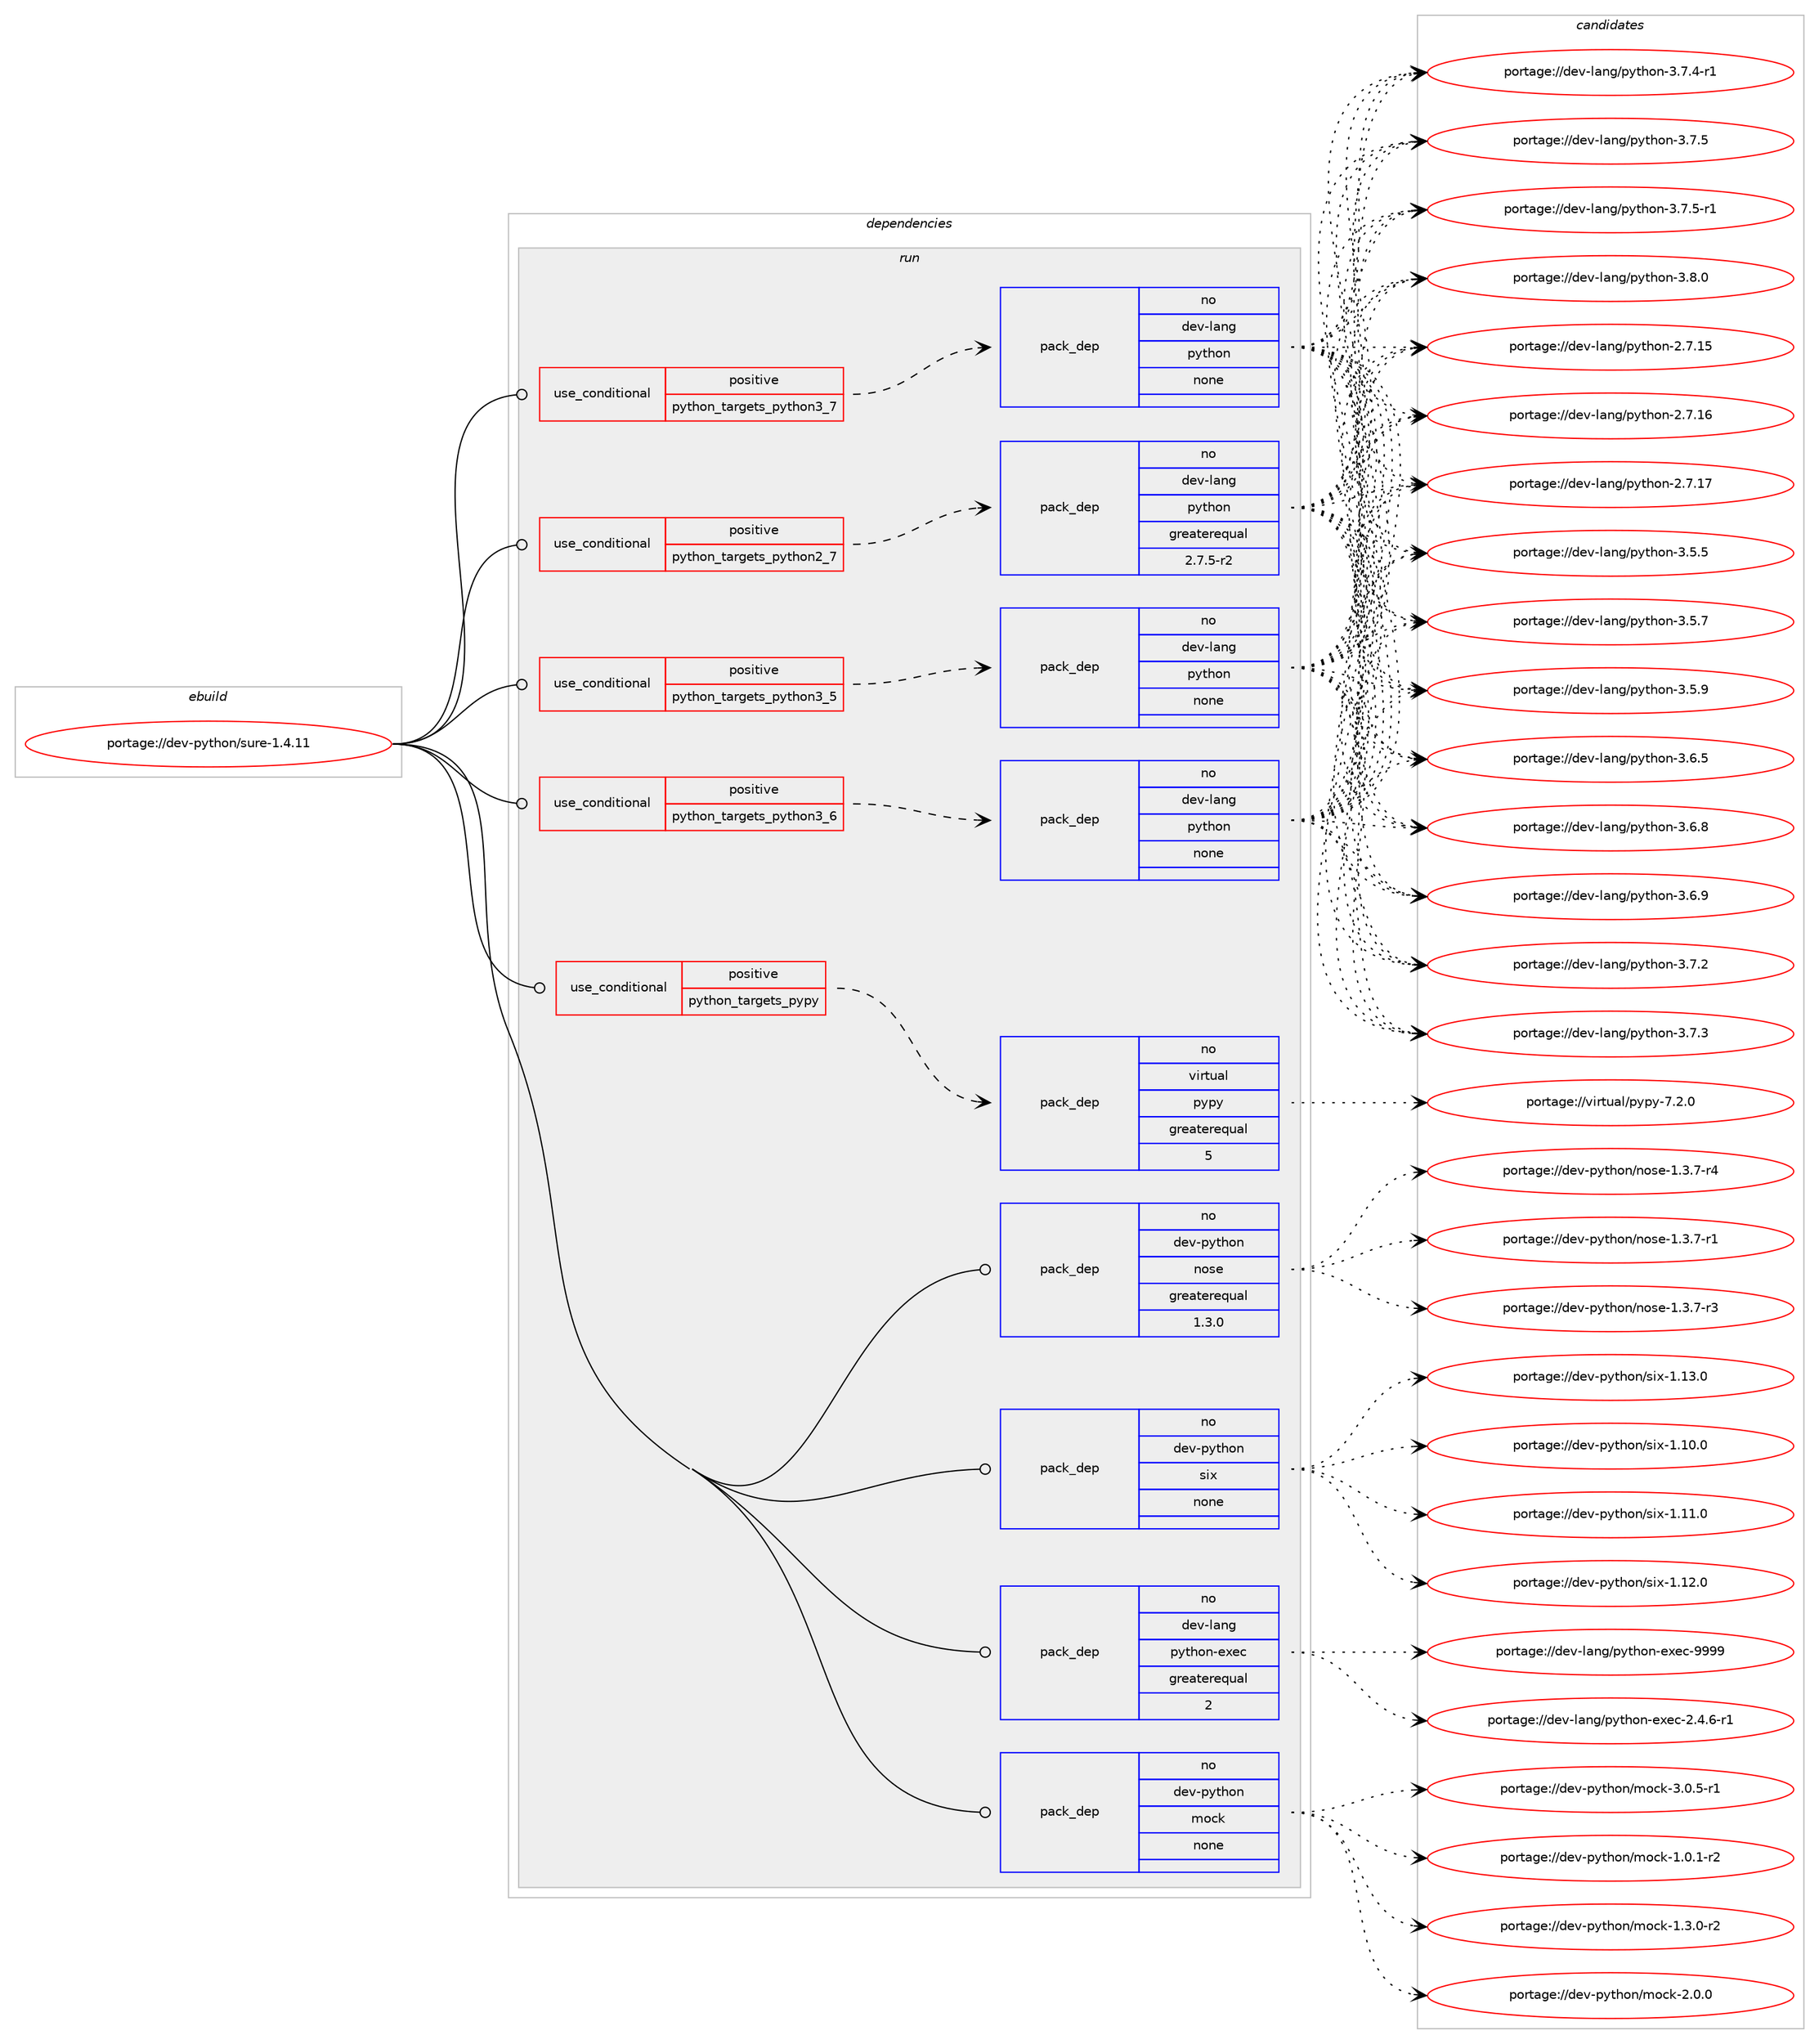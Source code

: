 digraph prolog {

# *************
# Graph options
# *************

newrank=true;
concentrate=true;
compound=true;
graph [rankdir=LR,fontname=Helvetica,fontsize=10,ranksep=1.5];#, ranksep=2.5, nodesep=0.2];
edge  [arrowhead=vee];
node  [fontname=Helvetica,fontsize=10];

# **********
# The ebuild
# **********

subgraph cluster_leftcol {
color=gray;
rank=same;
label=<<i>ebuild</i>>;
id [label="portage://dev-python/sure-1.4.11", color=red, width=4, href="../dev-python/sure-1.4.11.svg"];
}

# ****************
# The dependencies
# ****************

subgraph cluster_midcol {
color=gray;
label=<<i>dependencies</i>>;
subgraph cluster_compile {
fillcolor="#eeeeee";
style=filled;
label=<<i>compile</i>>;
}
subgraph cluster_compileandrun {
fillcolor="#eeeeee";
style=filled;
label=<<i>compile and run</i>>;
}
subgraph cluster_run {
fillcolor="#eeeeee";
style=filled;
label=<<i>run</i>>;
subgraph cond39402 {
dependency174664 [label=<<TABLE BORDER="0" CELLBORDER="1" CELLSPACING="0" CELLPADDING="4"><TR><TD ROWSPAN="3" CELLPADDING="10">use_conditional</TD></TR><TR><TD>positive</TD></TR><TR><TD>python_targets_pypy</TD></TR></TABLE>>, shape=none, color=red];
subgraph pack131858 {
dependency174665 [label=<<TABLE BORDER="0" CELLBORDER="1" CELLSPACING="0" CELLPADDING="4" WIDTH="220"><TR><TD ROWSPAN="6" CELLPADDING="30">pack_dep</TD></TR><TR><TD WIDTH="110">no</TD></TR><TR><TD>virtual</TD></TR><TR><TD>pypy</TD></TR><TR><TD>greaterequal</TD></TR><TR><TD>5</TD></TR></TABLE>>, shape=none, color=blue];
}
dependency174664:e -> dependency174665:w [weight=20,style="dashed",arrowhead="vee"];
}
id:e -> dependency174664:w [weight=20,style="solid",arrowhead="odot"];
subgraph cond39403 {
dependency174666 [label=<<TABLE BORDER="0" CELLBORDER="1" CELLSPACING="0" CELLPADDING="4"><TR><TD ROWSPAN="3" CELLPADDING="10">use_conditional</TD></TR><TR><TD>positive</TD></TR><TR><TD>python_targets_python2_7</TD></TR></TABLE>>, shape=none, color=red];
subgraph pack131859 {
dependency174667 [label=<<TABLE BORDER="0" CELLBORDER="1" CELLSPACING="0" CELLPADDING="4" WIDTH="220"><TR><TD ROWSPAN="6" CELLPADDING="30">pack_dep</TD></TR><TR><TD WIDTH="110">no</TD></TR><TR><TD>dev-lang</TD></TR><TR><TD>python</TD></TR><TR><TD>greaterequal</TD></TR><TR><TD>2.7.5-r2</TD></TR></TABLE>>, shape=none, color=blue];
}
dependency174666:e -> dependency174667:w [weight=20,style="dashed",arrowhead="vee"];
}
id:e -> dependency174666:w [weight=20,style="solid",arrowhead="odot"];
subgraph cond39404 {
dependency174668 [label=<<TABLE BORDER="0" CELLBORDER="1" CELLSPACING="0" CELLPADDING="4"><TR><TD ROWSPAN="3" CELLPADDING="10">use_conditional</TD></TR><TR><TD>positive</TD></TR><TR><TD>python_targets_python3_5</TD></TR></TABLE>>, shape=none, color=red];
subgraph pack131860 {
dependency174669 [label=<<TABLE BORDER="0" CELLBORDER="1" CELLSPACING="0" CELLPADDING="4" WIDTH="220"><TR><TD ROWSPAN="6" CELLPADDING="30">pack_dep</TD></TR><TR><TD WIDTH="110">no</TD></TR><TR><TD>dev-lang</TD></TR><TR><TD>python</TD></TR><TR><TD>none</TD></TR><TR><TD></TD></TR></TABLE>>, shape=none, color=blue];
}
dependency174668:e -> dependency174669:w [weight=20,style="dashed",arrowhead="vee"];
}
id:e -> dependency174668:w [weight=20,style="solid",arrowhead="odot"];
subgraph cond39405 {
dependency174670 [label=<<TABLE BORDER="0" CELLBORDER="1" CELLSPACING="0" CELLPADDING="4"><TR><TD ROWSPAN="3" CELLPADDING="10">use_conditional</TD></TR><TR><TD>positive</TD></TR><TR><TD>python_targets_python3_6</TD></TR></TABLE>>, shape=none, color=red];
subgraph pack131861 {
dependency174671 [label=<<TABLE BORDER="0" CELLBORDER="1" CELLSPACING="0" CELLPADDING="4" WIDTH="220"><TR><TD ROWSPAN="6" CELLPADDING="30">pack_dep</TD></TR><TR><TD WIDTH="110">no</TD></TR><TR><TD>dev-lang</TD></TR><TR><TD>python</TD></TR><TR><TD>none</TD></TR><TR><TD></TD></TR></TABLE>>, shape=none, color=blue];
}
dependency174670:e -> dependency174671:w [weight=20,style="dashed",arrowhead="vee"];
}
id:e -> dependency174670:w [weight=20,style="solid",arrowhead="odot"];
subgraph cond39406 {
dependency174672 [label=<<TABLE BORDER="0" CELLBORDER="1" CELLSPACING="0" CELLPADDING="4"><TR><TD ROWSPAN="3" CELLPADDING="10">use_conditional</TD></TR><TR><TD>positive</TD></TR><TR><TD>python_targets_python3_7</TD></TR></TABLE>>, shape=none, color=red];
subgraph pack131862 {
dependency174673 [label=<<TABLE BORDER="0" CELLBORDER="1" CELLSPACING="0" CELLPADDING="4" WIDTH="220"><TR><TD ROWSPAN="6" CELLPADDING="30">pack_dep</TD></TR><TR><TD WIDTH="110">no</TD></TR><TR><TD>dev-lang</TD></TR><TR><TD>python</TD></TR><TR><TD>none</TD></TR><TR><TD></TD></TR></TABLE>>, shape=none, color=blue];
}
dependency174672:e -> dependency174673:w [weight=20,style="dashed",arrowhead="vee"];
}
id:e -> dependency174672:w [weight=20,style="solid",arrowhead="odot"];
subgraph pack131863 {
dependency174674 [label=<<TABLE BORDER="0" CELLBORDER="1" CELLSPACING="0" CELLPADDING="4" WIDTH="220"><TR><TD ROWSPAN="6" CELLPADDING="30">pack_dep</TD></TR><TR><TD WIDTH="110">no</TD></TR><TR><TD>dev-lang</TD></TR><TR><TD>python-exec</TD></TR><TR><TD>greaterequal</TD></TR><TR><TD>2</TD></TR></TABLE>>, shape=none, color=blue];
}
id:e -> dependency174674:w [weight=20,style="solid",arrowhead="odot"];
subgraph pack131864 {
dependency174675 [label=<<TABLE BORDER="0" CELLBORDER="1" CELLSPACING="0" CELLPADDING="4" WIDTH="220"><TR><TD ROWSPAN="6" CELLPADDING="30">pack_dep</TD></TR><TR><TD WIDTH="110">no</TD></TR><TR><TD>dev-python</TD></TR><TR><TD>mock</TD></TR><TR><TD>none</TD></TR><TR><TD></TD></TR></TABLE>>, shape=none, color=blue];
}
id:e -> dependency174675:w [weight=20,style="solid",arrowhead="odot"];
subgraph pack131865 {
dependency174676 [label=<<TABLE BORDER="0" CELLBORDER="1" CELLSPACING="0" CELLPADDING="4" WIDTH="220"><TR><TD ROWSPAN="6" CELLPADDING="30">pack_dep</TD></TR><TR><TD WIDTH="110">no</TD></TR><TR><TD>dev-python</TD></TR><TR><TD>nose</TD></TR><TR><TD>greaterequal</TD></TR><TR><TD>1.3.0</TD></TR></TABLE>>, shape=none, color=blue];
}
id:e -> dependency174676:w [weight=20,style="solid",arrowhead="odot"];
subgraph pack131866 {
dependency174677 [label=<<TABLE BORDER="0" CELLBORDER="1" CELLSPACING="0" CELLPADDING="4" WIDTH="220"><TR><TD ROWSPAN="6" CELLPADDING="30">pack_dep</TD></TR><TR><TD WIDTH="110">no</TD></TR><TR><TD>dev-python</TD></TR><TR><TD>six</TD></TR><TR><TD>none</TD></TR><TR><TD></TD></TR></TABLE>>, shape=none, color=blue];
}
id:e -> dependency174677:w [weight=20,style="solid",arrowhead="odot"];
}
}

# **************
# The candidates
# **************

subgraph cluster_choices {
rank=same;
color=gray;
label=<<i>candidates</i>>;

subgraph choice131858 {
color=black;
nodesep=1;
choiceportage1181051141161179710847112121112121455546504648 [label="portage://virtual/pypy-7.2.0", color=red, width=4,href="../virtual/pypy-7.2.0.svg"];
dependency174665:e -> choiceportage1181051141161179710847112121112121455546504648:w [style=dotted,weight="100"];
}
subgraph choice131859 {
color=black;
nodesep=1;
choiceportage10010111845108971101034711212111610411111045504655464953 [label="portage://dev-lang/python-2.7.15", color=red, width=4,href="../dev-lang/python-2.7.15.svg"];
choiceportage10010111845108971101034711212111610411111045504655464954 [label="portage://dev-lang/python-2.7.16", color=red, width=4,href="../dev-lang/python-2.7.16.svg"];
choiceportage10010111845108971101034711212111610411111045504655464955 [label="portage://dev-lang/python-2.7.17", color=red, width=4,href="../dev-lang/python-2.7.17.svg"];
choiceportage100101118451089711010347112121116104111110455146534653 [label="portage://dev-lang/python-3.5.5", color=red, width=4,href="../dev-lang/python-3.5.5.svg"];
choiceportage100101118451089711010347112121116104111110455146534655 [label="portage://dev-lang/python-3.5.7", color=red, width=4,href="../dev-lang/python-3.5.7.svg"];
choiceportage100101118451089711010347112121116104111110455146534657 [label="portage://dev-lang/python-3.5.9", color=red, width=4,href="../dev-lang/python-3.5.9.svg"];
choiceportage100101118451089711010347112121116104111110455146544653 [label="portage://dev-lang/python-3.6.5", color=red, width=4,href="../dev-lang/python-3.6.5.svg"];
choiceportage100101118451089711010347112121116104111110455146544656 [label="portage://dev-lang/python-3.6.8", color=red, width=4,href="../dev-lang/python-3.6.8.svg"];
choiceportage100101118451089711010347112121116104111110455146544657 [label="portage://dev-lang/python-3.6.9", color=red, width=4,href="../dev-lang/python-3.6.9.svg"];
choiceportage100101118451089711010347112121116104111110455146554650 [label="portage://dev-lang/python-3.7.2", color=red, width=4,href="../dev-lang/python-3.7.2.svg"];
choiceportage100101118451089711010347112121116104111110455146554651 [label="portage://dev-lang/python-3.7.3", color=red, width=4,href="../dev-lang/python-3.7.3.svg"];
choiceportage1001011184510897110103471121211161041111104551465546524511449 [label="portage://dev-lang/python-3.7.4-r1", color=red, width=4,href="../dev-lang/python-3.7.4-r1.svg"];
choiceportage100101118451089711010347112121116104111110455146554653 [label="portage://dev-lang/python-3.7.5", color=red, width=4,href="../dev-lang/python-3.7.5.svg"];
choiceportage1001011184510897110103471121211161041111104551465546534511449 [label="portage://dev-lang/python-3.7.5-r1", color=red, width=4,href="../dev-lang/python-3.7.5-r1.svg"];
choiceportage100101118451089711010347112121116104111110455146564648 [label="portage://dev-lang/python-3.8.0", color=red, width=4,href="../dev-lang/python-3.8.0.svg"];
dependency174667:e -> choiceportage10010111845108971101034711212111610411111045504655464953:w [style=dotted,weight="100"];
dependency174667:e -> choiceportage10010111845108971101034711212111610411111045504655464954:w [style=dotted,weight="100"];
dependency174667:e -> choiceportage10010111845108971101034711212111610411111045504655464955:w [style=dotted,weight="100"];
dependency174667:e -> choiceportage100101118451089711010347112121116104111110455146534653:w [style=dotted,weight="100"];
dependency174667:e -> choiceportage100101118451089711010347112121116104111110455146534655:w [style=dotted,weight="100"];
dependency174667:e -> choiceportage100101118451089711010347112121116104111110455146534657:w [style=dotted,weight="100"];
dependency174667:e -> choiceportage100101118451089711010347112121116104111110455146544653:w [style=dotted,weight="100"];
dependency174667:e -> choiceportage100101118451089711010347112121116104111110455146544656:w [style=dotted,weight="100"];
dependency174667:e -> choiceportage100101118451089711010347112121116104111110455146544657:w [style=dotted,weight="100"];
dependency174667:e -> choiceportage100101118451089711010347112121116104111110455146554650:w [style=dotted,weight="100"];
dependency174667:e -> choiceportage100101118451089711010347112121116104111110455146554651:w [style=dotted,weight="100"];
dependency174667:e -> choiceportage1001011184510897110103471121211161041111104551465546524511449:w [style=dotted,weight="100"];
dependency174667:e -> choiceportage100101118451089711010347112121116104111110455146554653:w [style=dotted,weight="100"];
dependency174667:e -> choiceportage1001011184510897110103471121211161041111104551465546534511449:w [style=dotted,weight="100"];
dependency174667:e -> choiceportage100101118451089711010347112121116104111110455146564648:w [style=dotted,weight="100"];
}
subgraph choice131860 {
color=black;
nodesep=1;
choiceportage10010111845108971101034711212111610411111045504655464953 [label="portage://dev-lang/python-2.7.15", color=red, width=4,href="../dev-lang/python-2.7.15.svg"];
choiceportage10010111845108971101034711212111610411111045504655464954 [label="portage://dev-lang/python-2.7.16", color=red, width=4,href="../dev-lang/python-2.7.16.svg"];
choiceportage10010111845108971101034711212111610411111045504655464955 [label="portage://dev-lang/python-2.7.17", color=red, width=4,href="../dev-lang/python-2.7.17.svg"];
choiceportage100101118451089711010347112121116104111110455146534653 [label="portage://dev-lang/python-3.5.5", color=red, width=4,href="../dev-lang/python-3.5.5.svg"];
choiceportage100101118451089711010347112121116104111110455146534655 [label="portage://dev-lang/python-3.5.7", color=red, width=4,href="../dev-lang/python-3.5.7.svg"];
choiceportage100101118451089711010347112121116104111110455146534657 [label="portage://dev-lang/python-3.5.9", color=red, width=4,href="../dev-lang/python-3.5.9.svg"];
choiceportage100101118451089711010347112121116104111110455146544653 [label="portage://dev-lang/python-3.6.5", color=red, width=4,href="../dev-lang/python-3.6.5.svg"];
choiceportage100101118451089711010347112121116104111110455146544656 [label="portage://dev-lang/python-3.6.8", color=red, width=4,href="../dev-lang/python-3.6.8.svg"];
choiceportage100101118451089711010347112121116104111110455146544657 [label="portage://dev-lang/python-3.6.9", color=red, width=4,href="../dev-lang/python-3.6.9.svg"];
choiceportage100101118451089711010347112121116104111110455146554650 [label="portage://dev-lang/python-3.7.2", color=red, width=4,href="../dev-lang/python-3.7.2.svg"];
choiceportage100101118451089711010347112121116104111110455146554651 [label="portage://dev-lang/python-3.7.3", color=red, width=4,href="../dev-lang/python-3.7.3.svg"];
choiceportage1001011184510897110103471121211161041111104551465546524511449 [label="portage://dev-lang/python-3.7.4-r1", color=red, width=4,href="../dev-lang/python-3.7.4-r1.svg"];
choiceportage100101118451089711010347112121116104111110455146554653 [label="portage://dev-lang/python-3.7.5", color=red, width=4,href="../dev-lang/python-3.7.5.svg"];
choiceportage1001011184510897110103471121211161041111104551465546534511449 [label="portage://dev-lang/python-3.7.5-r1", color=red, width=4,href="../dev-lang/python-3.7.5-r1.svg"];
choiceportage100101118451089711010347112121116104111110455146564648 [label="portage://dev-lang/python-3.8.0", color=red, width=4,href="../dev-lang/python-3.8.0.svg"];
dependency174669:e -> choiceportage10010111845108971101034711212111610411111045504655464953:w [style=dotted,weight="100"];
dependency174669:e -> choiceportage10010111845108971101034711212111610411111045504655464954:w [style=dotted,weight="100"];
dependency174669:e -> choiceportage10010111845108971101034711212111610411111045504655464955:w [style=dotted,weight="100"];
dependency174669:e -> choiceportage100101118451089711010347112121116104111110455146534653:w [style=dotted,weight="100"];
dependency174669:e -> choiceportage100101118451089711010347112121116104111110455146534655:w [style=dotted,weight="100"];
dependency174669:e -> choiceportage100101118451089711010347112121116104111110455146534657:w [style=dotted,weight="100"];
dependency174669:e -> choiceportage100101118451089711010347112121116104111110455146544653:w [style=dotted,weight="100"];
dependency174669:e -> choiceportage100101118451089711010347112121116104111110455146544656:w [style=dotted,weight="100"];
dependency174669:e -> choiceportage100101118451089711010347112121116104111110455146544657:w [style=dotted,weight="100"];
dependency174669:e -> choiceportage100101118451089711010347112121116104111110455146554650:w [style=dotted,weight="100"];
dependency174669:e -> choiceportage100101118451089711010347112121116104111110455146554651:w [style=dotted,weight="100"];
dependency174669:e -> choiceportage1001011184510897110103471121211161041111104551465546524511449:w [style=dotted,weight="100"];
dependency174669:e -> choiceportage100101118451089711010347112121116104111110455146554653:w [style=dotted,weight="100"];
dependency174669:e -> choiceportage1001011184510897110103471121211161041111104551465546534511449:w [style=dotted,weight="100"];
dependency174669:e -> choiceportage100101118451089711010347112121116104111110455146564648:w [style=dotted,weight="100"];
}
subgraph choice131861 {
color=black;
nodesep=1;
choiceportage10010111845108971101034711212111610411111045504655464953 [label="portage://dev-lang/python-2.7.15", color=red, width=4,href="../dev-lang/python-2.7.15.svg"];
choiceportage10010111845108971101034711212111610411111045504655464954 [label="portage://dev-lang/python-2.7.16", color=red, width=4,href="../dev-lang/python-2.7.16.svg"];
choiceportage10010111845108971101034711212111610411111045504655464955 [label="portage://dev-lang/python-2.7.17", color=red, width=4,href="../dev-lang/python-2.7.17.svg"];
choiceportage100101118451089711010347112121116104111110455146534653 [label="portage://dev-lang/python-3.5.5", color=red, width=4,href="../dev-lang/python-3.5.5.svg"];
choiceportage100101118451089711010347112121116104111110455146534655 [label="portage://dev-lang/python-3.5.7", color=red, width=4,href="../dev-lang/python-3.5.7.svg"];
choiceportage100101118451089711010347112121116104111110455146534657 [label="portage://dev-lang/python-3.5.9", color=red, width=4,href="../dev-lang/python-3.5.9.svg"];
choiceportage100101118451089711010347112121116104111110455146544653 [label="portage://dev-lang/python-3.6.5", color=red, width=4,href="../dev-lang/python-3.6.5.svg"];
choiceportage100101118451089711010347112121116104111110455146544656 [label="portage://dev-lang/python-3.6.8", color=red, width=4,href="../dev-lang/python-3.6.8.svg"];
choiceportage100101118451089711010347112121116104111110455146544657 [label="portage://dev-lang/python-3.6.9", color=red, width=4,href="../dev-lang/python-3.6.9.svg"];
choiceportage100101118451089711010347112121116104111110455146554650 [label="portage://dev-lang/python-3.7.2", color=red, width=4,href="../dev-lang/python-3.7.2.svg"];
choiceportage100101118451089711010347112121116104111110455146554651 [label="portage://dev-lang/python-3.7.3", color=red, width=4,href="../dev-lang/python-3.7.3.svg"];
choiceportage1001011184510897110103471121211161041111104551465546524511449 [label="portage://dev-lang/python-3.7.4-r1", color=red, width=4,href="../dev-lang/python-3.7.4-r1.svg"];
choiceportage100101118451089711010347112121116104111110455146554653 [label="portage://dev-lang/python-3.7.5", color=red, width=4,href="../dev-lang/python-3.7.5.svg"];
choiceportage1001011184510897110103471121211161041111104551465546534511449 [label="portage://dev-lang/python-3.7.5-r1", color=red, width=4,href="../dev-lang/python-3.7.5-r1.svg"];
choiceportage100101118451089711010347112121116104111110455146564648 [label="portage://dev-lang/python-3.8.0", color=red, width=4,href="../dev-lang/python-3.8.0.svg"];
dependency174671:e -> choiceportage10010111845108971101034711212111610411111045504655464953:w [style=dotted,weight="100"];
dependency174671:e -> choiceportage10010111845108971101034711212111610411111045504655464954:w [style=dotted,weight="100"];
dependency174671:e -> choiceportage10010111845108971101034711212111610411111045504655464955:w [style=dotted,weight="100"];
dependency174671:e -> choiceportage100101118451089711010347112121116104111110455146534653:w [style=dotted,weight="100"];
dependency174671:e -> choiceportage100101118451089711010347112121116104111110455146534655:w [style=dotted,weight="100"];
dependency174671:e -> choiceportage100101118451089711010347112121116104111110455146534657:w [style=dotted,weight="100"];
dependency174671:e -> choiceportage100101118451089711010347112121116104111110455146544653:w [style=dotted,weight="100"];
dependency174671:e -> choiceportage100101118451089711010347112121116104111110455146544656:w [style=dotted,weight="100"];
dependency174671:e -> choiceportage100101118451089711010347112121116104111110455146544657:w [style=dotted,weight="100"];
dependency174671:e -> choiceportage100101118451089711010347112121116104111110455146554650:w [style=dotted,weight="100"];
dependency174671:e -> choiceportage100101118451089711010347112121116104111110455146554651:w [style=dotted,weight="100"];
dependency174671:e -> choiceportage1001011184510897110103471121211161041111104551465546524511449:w [style=dotted,weight="100"];
dependency174671:e -> choiceportage100101118451089711010347112121116104111110455146554653:w [style=dotted,weight="100"];
dependency174671:e -> choiceportage1001011184510897110103471121211161041111104551465546534511449:w [style=dotted,weight="100"];
dependency174671:e -> choiceportage100101118451089711010347112121116104111110455146564648:w [style=dotted,weight="100"];
}
subgraph choice131862 {
color=black;
nodesep=1;
choiceportage10010111845108971101034711212111610411111045504655464953 [label="portage://dev-lang/python-2.7.15", color=red, width=4,href="../dev-lang/python-2.7.15.svg"];
choiceportage10010111845108971101034711212111610411111045504655464954 [label="portage://dev-lang/python-2.7.16", color=red, width=4,href="../dev-lang/python-2.7.16.svg"];
choiceportage10010111845108971101034711212111610411111045504655464955 [label="portage://dev-lang/python-2.7.17", color=red, width=4,href="../dev-lang/python-2.7.17.svg"];
choiceportage100101118451089711010347112121116104111110455146534653 [label="portage://dev-lang/python-3.5.5", color=red, width=4,href="../dev-lang/python-3.5.5.svg"];
choiceportage100101118451089711010347112121116104111110455146534655 [label="portage://dev-lang/python-3.5.7", color=red, width=4,href="../dev-lang/python-3.5.7.svg"];
choiceportage100101118451089711010347112121116104111110455146534657 [label="portage://dev-lang/python-3.5.9", color=red, width=4,href="../dev-lang/python-3.5.9.svg"];
choiceportage100101118451089711010347112121116104111110455146544653 [label="portage://dev-lang/python-3.6.5", color=red, width=4,href="../dev-lang/python-3.6.5.svg"];
choiceportage100101118451089711010347112121116104111110455146544656 [label="portage://dev-lang/python-3.6.8", color=red, width=4,href="../dev-lang/python-3.6.8.svg"];
choiceportage100101118451089711010347112121116104111110455146544657 [label="portage://dev-lang/python-3.6.9", color=red, width=4,href="../dev-lang/python-3.6.9.svg"];
choiceportage100101118451089711010347112121116104111110455146554650 [label="portage://dev-lang/python-3.7.2", color=red, width=4,href="../dev-lang/python-3.7.2.svg"];
choiceportage100101118451089711010347112121116104111110455146554651 [label="portage://dev-lang/python-3.7.3", color=red, width=4,href="../dev-lang/python-3.7.3.svg"];
choiceportage1001011184510897110103471121211161041111104551465546524511449 [label="portage://dev-lang/python-3.7.4-r1", color=red, width=4,href="../dev-lang/python-3.7.4-r1.svg"];
choiceportage100101118451089711010347112121116104111110455146554653 [label="portage://dev-lang/python-3.7.5", color=red, width=4,href="../dev-lang/python-3.7.5.svg"];
choiceportage1001011184510897110103471121211161041111104551465546534511449 [label="portage://dev-lang/python-3.7.5-r1", color=red, width=4,href="../dev-lang/python-3.7.5-r1.svg"];
choiceportage100101118451089711010347112121116104111110455146564648 [label="portage://dev-lang/python-3.8.0", color=red, width=4,href="../dev-lang/python-3.8.0.svg"];
dependency174673:e -> choiceportage10010111845108971101034711212111610411111045504655464953:w [style=dotted,weight="100"];
dependency174673:e -> choiceportage10010111845108971101034711212111610411111045504655464954:w [style=dotted,weight="100"];
dependency174673:e -> choiceportage10010111845108971101034711212111610411111045504655464955:w [style=dotted,weight="100"];
dependency174673:e -> choiceportage100101118451089711010347112121116104111110455146534653:w [style=dotted,weight="100"];
dependency174673:e -> choiceportage100101118451089711010347112121116104111110455146534655:w [style=dotted,weight="100"];
dependency174673:e -> choiceportage100101118451089711010347112121116104111110455146534657:w [style=dotted,weight="100"];
dependency174673:e -> choiceportage100101118451089711010347112121116104111110455146544653:w [style=dotted,weight="100"];
dependency174673:e -> choiceportage100101118451089711010347112121116104111110455146544656:w [style=dotted,weight="100"];
dependency174673:e -> choiceportage100101118451089711010347112121116104111110455146544657:w [style=dotted,weight="100"];
dependency174673:e -> choiceportage100101118451089711010347112121116104111110455146554650:w [style=dotted,weight="100"];
dependency174673:e -> choiceportage100101118451089711010347112121116104111110455146554651:w [style=dotted,weight="100"];
dependency174673:e -> choiceportage1001011184510897110103471121211161041111104551465546524511449:w [style=dotted,weight="100"];
dependency174673:e -> choiceportage100101118451089711010347112121116104111110455146554653:w [style=dotted,weight="100"];
dependency174673:e -> choiceportage1001011184510897110103471121211161041111104551465546534511449:w [style=dotted,weight="100"];
dependency174673:e -> choiceportage100101118451089711010347112121116104111110455146564648:w [style=dotted,weight="100"];
}
subgraph choice131863 {
color=black;
nodesep=1;
choiceportage10010111845108971101034711212111610411111045101120101994550465246544511449 [label="portage://dev-lang/python-exec-2.4.6-r1", color=red, width=4,href="../dev-lang/python-exec-2.4.6-r1.svg"];
choiceportage10010111845108971101034711212111610411111045101120101994557575757 [label="portage://dev-lang/python-exec-9999", color=red, width=4,href="../dev-lang/python-exec-9999.svg"];
dependency174674:e -> choiceportage10010111845108971101034711212111610411111045101120101994550465246544511449:w [style=dotted,weight="100"];
dependency174674:e -> choiceportage10010111845108971101034711212111610411111045101120101994557575757:w [style=dotted,weight="100"];
}
subgraph choice131864 {
color=black;
nodesep=1;
choiceportage1001011184511212111610411111047109111991074549464846494511450 [label="portage://dev-python/mock-1.0.1-r2", color=red, width=4,href="../dev-python/mock-1.0.1-r2.svg"];
choiceportage1001011184511212111610411111047109111991074549465146484511450 [label="portage://dev-python/mock-1.3.0-r2", color=red, width=4,href="../dev-python/mock-1.3.0-r2.svg"];
choiceportage100101118451121211161041111104710911199107455046484648 [label="portage://dev-python/mock-2.0.0", color=red, width=4,href="../dev-python/mock-2.0.0.svg"];
choiceportage1001011184511212111610411111047109111991074551464846534511449 [label="portage://dev-python/mock-3.0.5-r1", color=red, width=4,href="../dev-python/mock-3.0.5-r1.svg"];
dependency174675:e -> choiceportage1001011184511212111610411111047109111991074549464846494511450:w [style=dotted,weight="100"];
dependency174675:e -> choiceportage1001011184511212111610411111047109111991074549465146484511450:w [style=dotted,weight="100"];
dependency174675:e -> choiceportage100101118451121211161041111104710911199107455046484648:w [style=dotted,weight="100"];
dependency174675:e -> choiceportage1001011184511212111610411111047109111991074551464846534511449:w [style=dotted,weight="100"];
}
subgraph choice131865 {
color=black;
nodesep=1;
choiceportage10010111845112121116104111110471101111151014549465146554511449 [label="portage://dev-python/nose-1.3.7-r1", color=red, width=4,href="../dev-python/nose-1.3.7-r1.svg"];
choiceportage10010111845112121116104111110471101111151014549465146554511451 [label="portage://dev-python/nose-1.3.7-r3", color=red, width=4,href="../dev-python/nose-1.3.7-r3.svg"];
choiceportage10010111845112121116104111110471101111151014549465146554511452 [label="portage://dev-python/nose-1.3.7-r4", color=red, width=4,href="../dev-python/nose-1.3.7-r4.svg"];
dependency174676:e -> choiceportage10010111845112121116104111110471101111151014549465146554511449:w [style=dotted,weight="100"];
dependency174676:e -> choiceportage10010111845112121116104111110471101111151014549465146554511451:w [style=dotted,weight="100"];
dependency174676:e -> choiceportage10010111845112121116104111110471101111151014549465146554511452:w [style=dotted,weight="100"];
}
subgraph choice131866 {
color=black;
nodesep=1;
choiceportage100101118451121211161041111104711510512045494649484648 [label="portage://dev-python/six-1.10.0", color=red, width=4,href="../dev-python/six-1.10.0.svg"];
choiceportage100101118451121211161041111104711510512045494649494648 [label="portage://dev-python/six-1.11.0", color=red, width=4,href="../dev-python/six-1.11.0.svg"];
choiceportage100101118451121211161041111104711510512045494649504648 [label="portage://dev-python/six-1.12.0", color=red, width=4,href="../dev-python/six-1.12.0.svg"];
choiceportage100101118451121211161041111104711510512045494649514648 [label="portage://dev-python/six-1.13.0", color=red, width=4,href="../dev-python/six-1.13.0.svg"];
dependency174677:e -> choiceportage100101118451121211161041111104711510512045494649484648:w [style=dotted,weight="100"];
dependency174677:e -> choiceportage100101118451121211161041111104711510512045494649494648:w [style=dotted,weight="100"];
dependency174677:e -> choiceportage100101118451121211161041111104711510512045494649504648:w [style=dotted,weight="100"];
dependency174677:e -> choiceportage100101118451121211161041111104711510512045494649514648:w [style=dotted,weight="100"];
}
}

}
